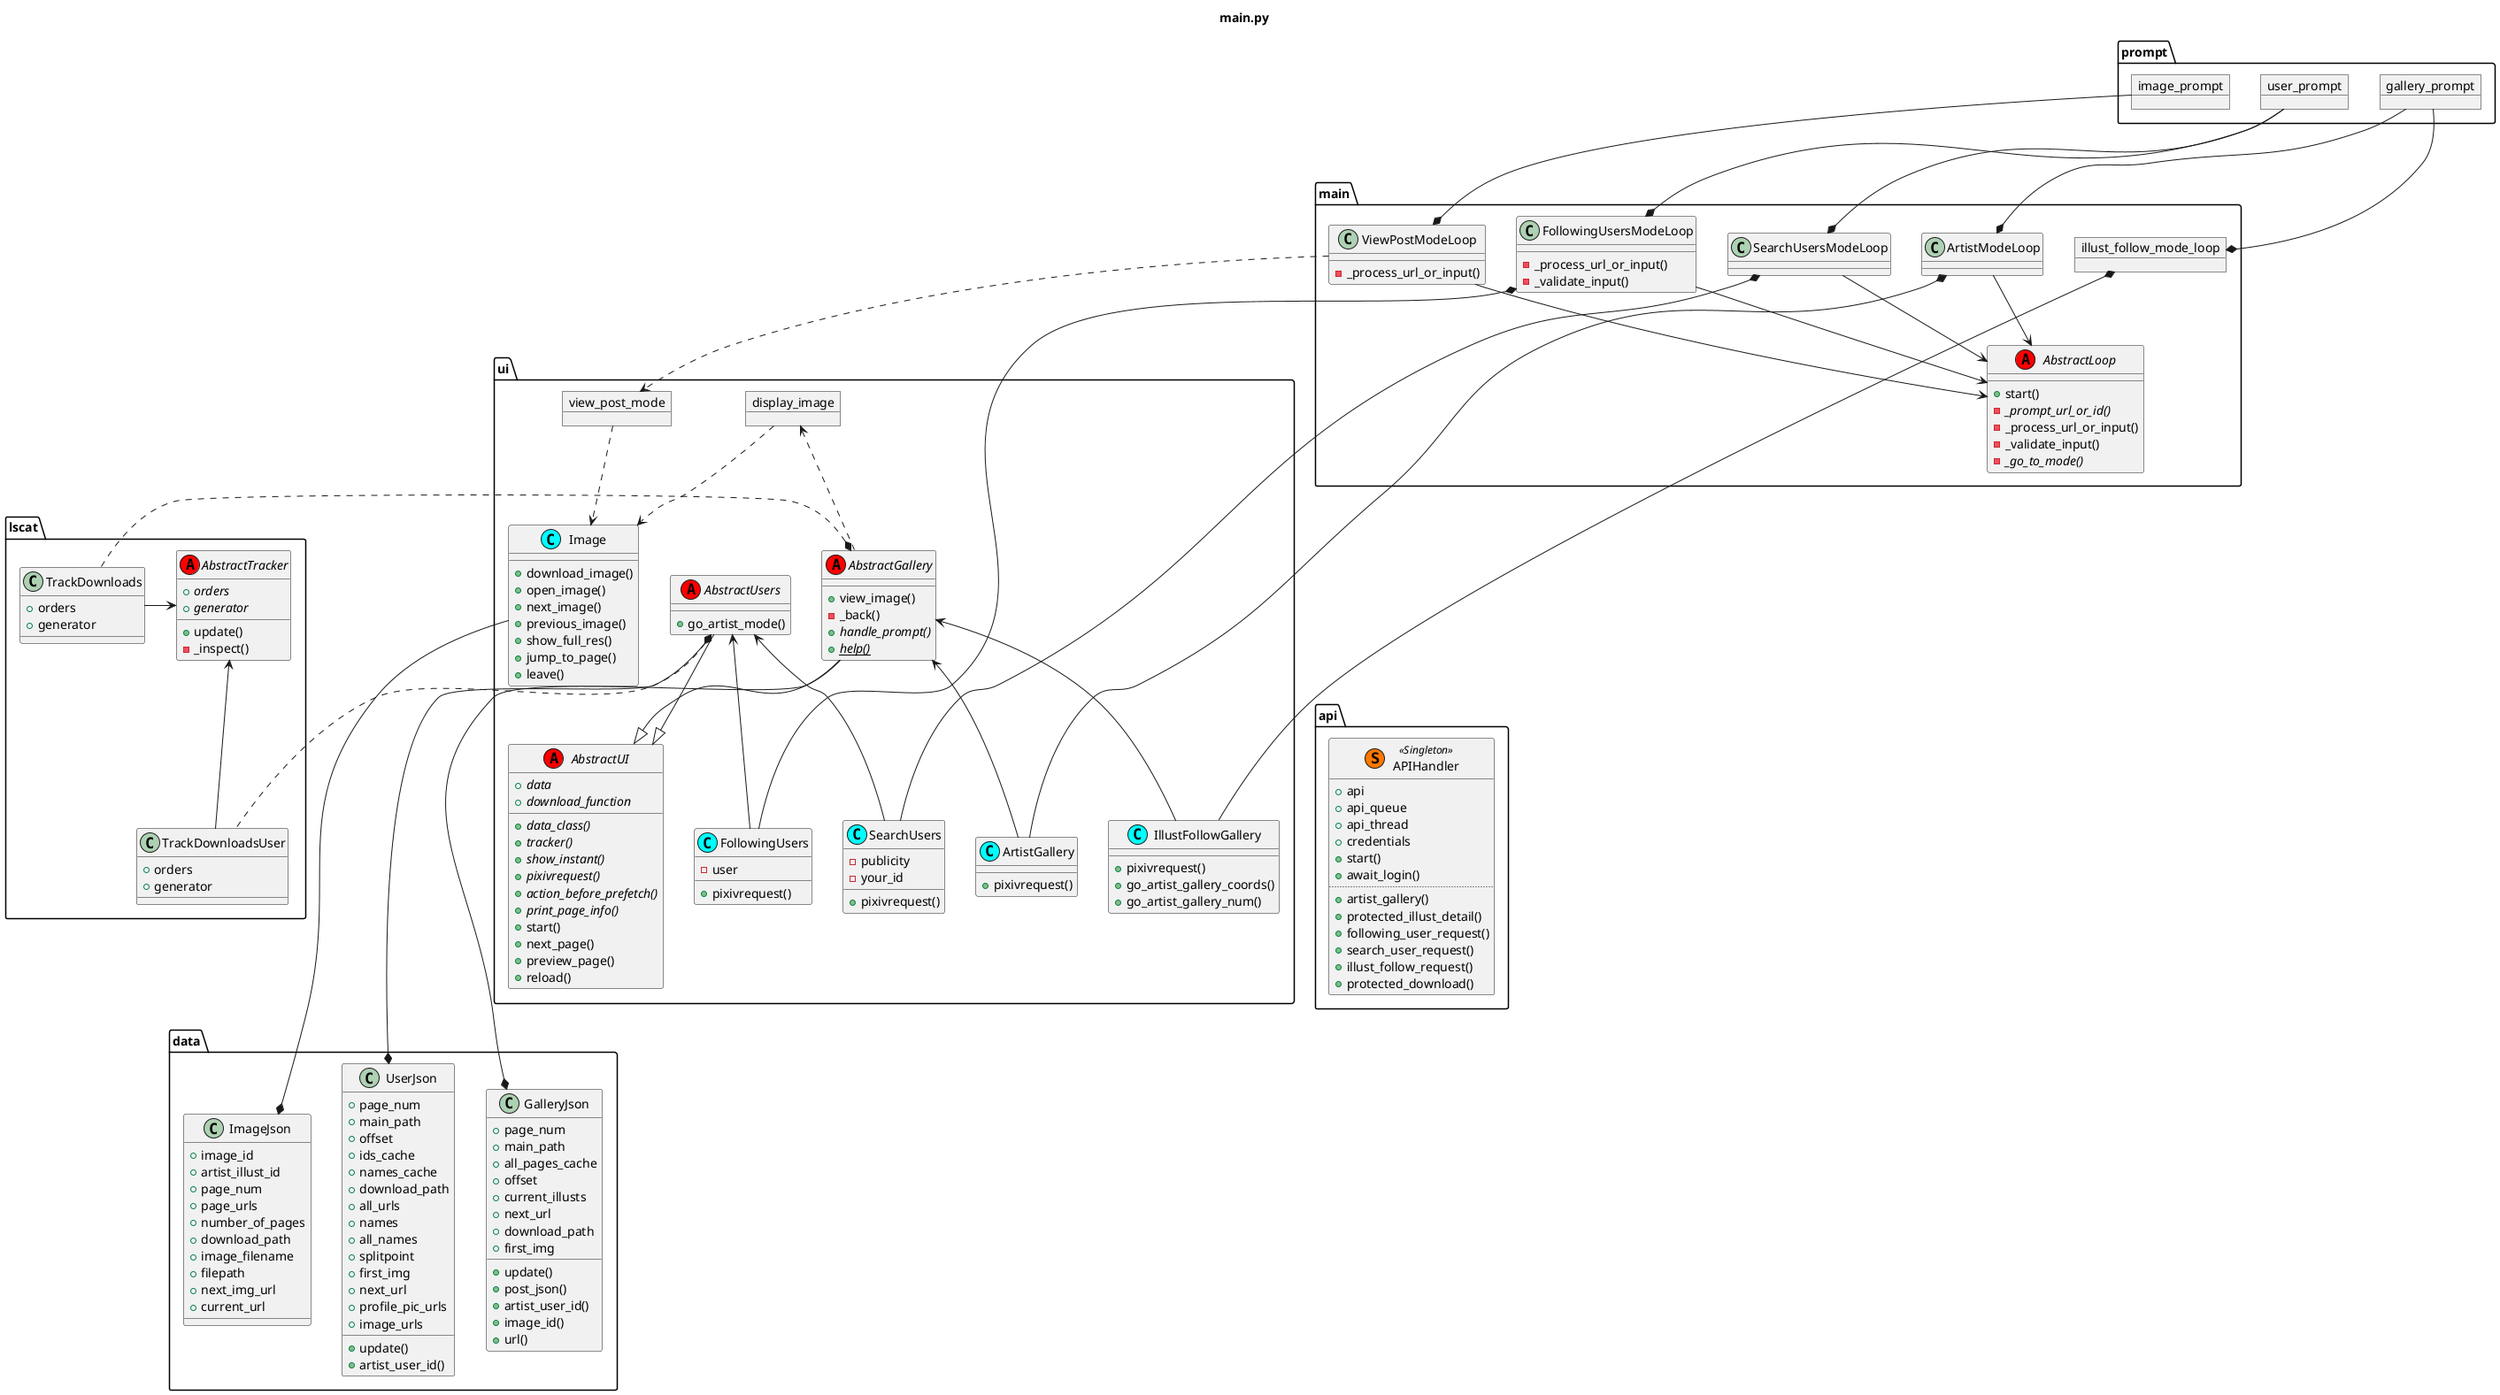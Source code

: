 @startuml

title main.py

abstract class main.AbstractLoop <<(A, red)>>{
  +start()
  -{abstract}_prompt_url_or_id()
  -_process_url_or_input()
  -_validate_input()
  -{abstract}_go_to_mode()
}

class main.ArtistModeLoop {
}
package main {
    object illust_follow_mode_loop
}

main.AbstractLoop <-up- main.ArtistModeLoop
main.AbstractLoop <-up[hidden]- illust_follow_mode_loop

abstract class ui.AbstractUI <<(A, red)>>{
    + {abstract} data
    + {abstract} download_function
    +{abstract}data_class()
    +{abstract}tracker()
    +{abstract}show_instant()
    +{abstract}pixivrequest()
    +{abstract}action_before_prefetch()
    +{abstract}print_page_info()
    +start()
    +next_page()
    +preview_page()
    +reload()
}

abstract class ui.AbstractGallery <<(A, red)>>{
    +view_image()
    -_back()
    +{abstract}handle_prompt()
    +{abstract}{static}help()
}
ui.AbstractUI <|-up- ui.AbstractGallery

class ui.ArtistGallery <<(C, cyan)>>{
    +pixivrequest()
}
class ui.IllustFollowGallery <<(C, cyan)>>{
    +pixivrequest()
    +go_artist_gallery_coords()
    +go_artist_gallery_num()
}
main.ArtistModeLoop*-down- ui.ArtistGallery

illust_follow_mode_loop*-down- ui.IllustFollowGallery

ui.AbstractGallery <-down- ui.IllustFollowGallery

ui.AbstractGallery <-down- ui.ArtistGallery

class main.ViewPostModeLoop {
    -_process_url_or_input()
}
package ui {
    object view_post_mode
    object display_image
}
class ui.Image <<(C, cyan)>>{
    + download_image()
    + open_image()
    + next_image()
    + previous_image()
    + show_full_res()
    + jump_to_page()
    + leave()
}

main.AbstractLoop <-up- main.ViewPostModeLoop
main.ViewPostModeLoop ..> view_post_mode
view_post_mode ..> ui.Image
display_image ..> ui.Image
display_image <.. ui.AbstractGallery


class main.FollowingUsersModeLoop {
    -_process_url_or_input()
    -_validate_input()
}
class main.SearchUsersModeLoop
main.AbstractLoop <-up- main.FollowingUsersModeLoop
main.AbstractLoop <-up- main.SearchUsersModeLoop

class ui.FollowingUsers <<(C, cyan)>> {
    - user
    +pixivrequest()
}
class ui.SearchUsers <<(C, cyan)>> {
    - publicity
    - your_id
    +pixivrequest()
}
abstract class ui.AbstractUsers <<(A, red)>>{
    +go_artist_mode()
}
ui.AbstractUI <|-up- ui.AbstractUsers
ui.AbstractUsers <-down- ui.FollowingUsers
ui.AbstractUsers <-down- ui.SearchUsers
main.FollowingUsersModeLoop*-down- ui.FollowingUsers
main.SearchUsersModeLoop*-down- ui.SearchUsers


abstract class lscat.AbstractTracker <<(A, red)>>{
    + {abstract} orders
    + {abstract} generator
    +update()
    -_inspect()
}
class lscat.TrackDownloads {
    + orders
    + generator
}
class lscat.TrackDownloadsUser {
    + orders
    + generator
}

lscat.AbstractTracker <- lscat.TrackDownloadsUser
lscat.AbstractTracker <-right- lscat.TrackDownloads

ui.AbstractUsers *.down. lscat.TrackDownloadsUser
ui.AbstractGallery *.left lscat.TrackDownloads

lscat.TrackDownloadsUser -up[hidden]-> lscat.TrackDownloads

package prompt {
    object user_prompt
    object gallery_prompt
    object image_prompt

    user_prompt -down[hidden]-> main.AbstractLoop
    gallery_prompt -down[hidden]-> main.AbstractLoop
    image_prompt -down[hidden]-> main.AbstractLoop

    main.ArtistModeLoop *-up-- gallery_prompt
    main.ViewPostModeLoop *-up-- image_prompt
    main.FollowingUsersModeLoop *-left-- user_prompt
    main.SearchUsersModeLoop *-left-- user_prompt
    illust_follow_mode_loop *-up-- gallery_prompt
}


class data.GalleryJson {
    + page_num
    + main_path
    + all_pages_cache
    + offset
    + current_illusts
    + next_url
    + download_path
    + first_img
    +update()
    +post_json()
    +artist_user_id()
    +image_id()
    +url()
}
class data.ImageJson {
    + image_id
    + artist_illust_id
    + page_num
    + page_urls
    + number_of_pages
    + download_path
    + image_filename
    + filepath
    + next_img_url
    + current_url
}
class data.UserJson {
    + page_num
    + main_path
    + offset
    + ids_cache
    + names_cache
    + download_path
    + all_urls
    + names
    + all_names
    + splitpoint
    + first_img
    + next_url
    + profile_pic_urls
    + image_urls
    +update()
    +artist_user_id()
}

data.GalleryJson *-up-- ui.AbstractGallery
data.ImageJson *-up-- ui.Image
data.UserJson *-up-- ui.AbstractUsers


class api.APIHandler << (S,#FF7700) Singleton >> {
    + api
    + api_queue
    + api_thread
    + credentials
    +start()
    +await_login()
    ..
    +artist_gallery()
    +protected_illust_detail()
    +following_user_request()
    +search_user_request()
    +illust_follow_request()
    +protected_download()
}

api.APIHandler ---left[hidden]-> ui.AbstractUI

@enduml
